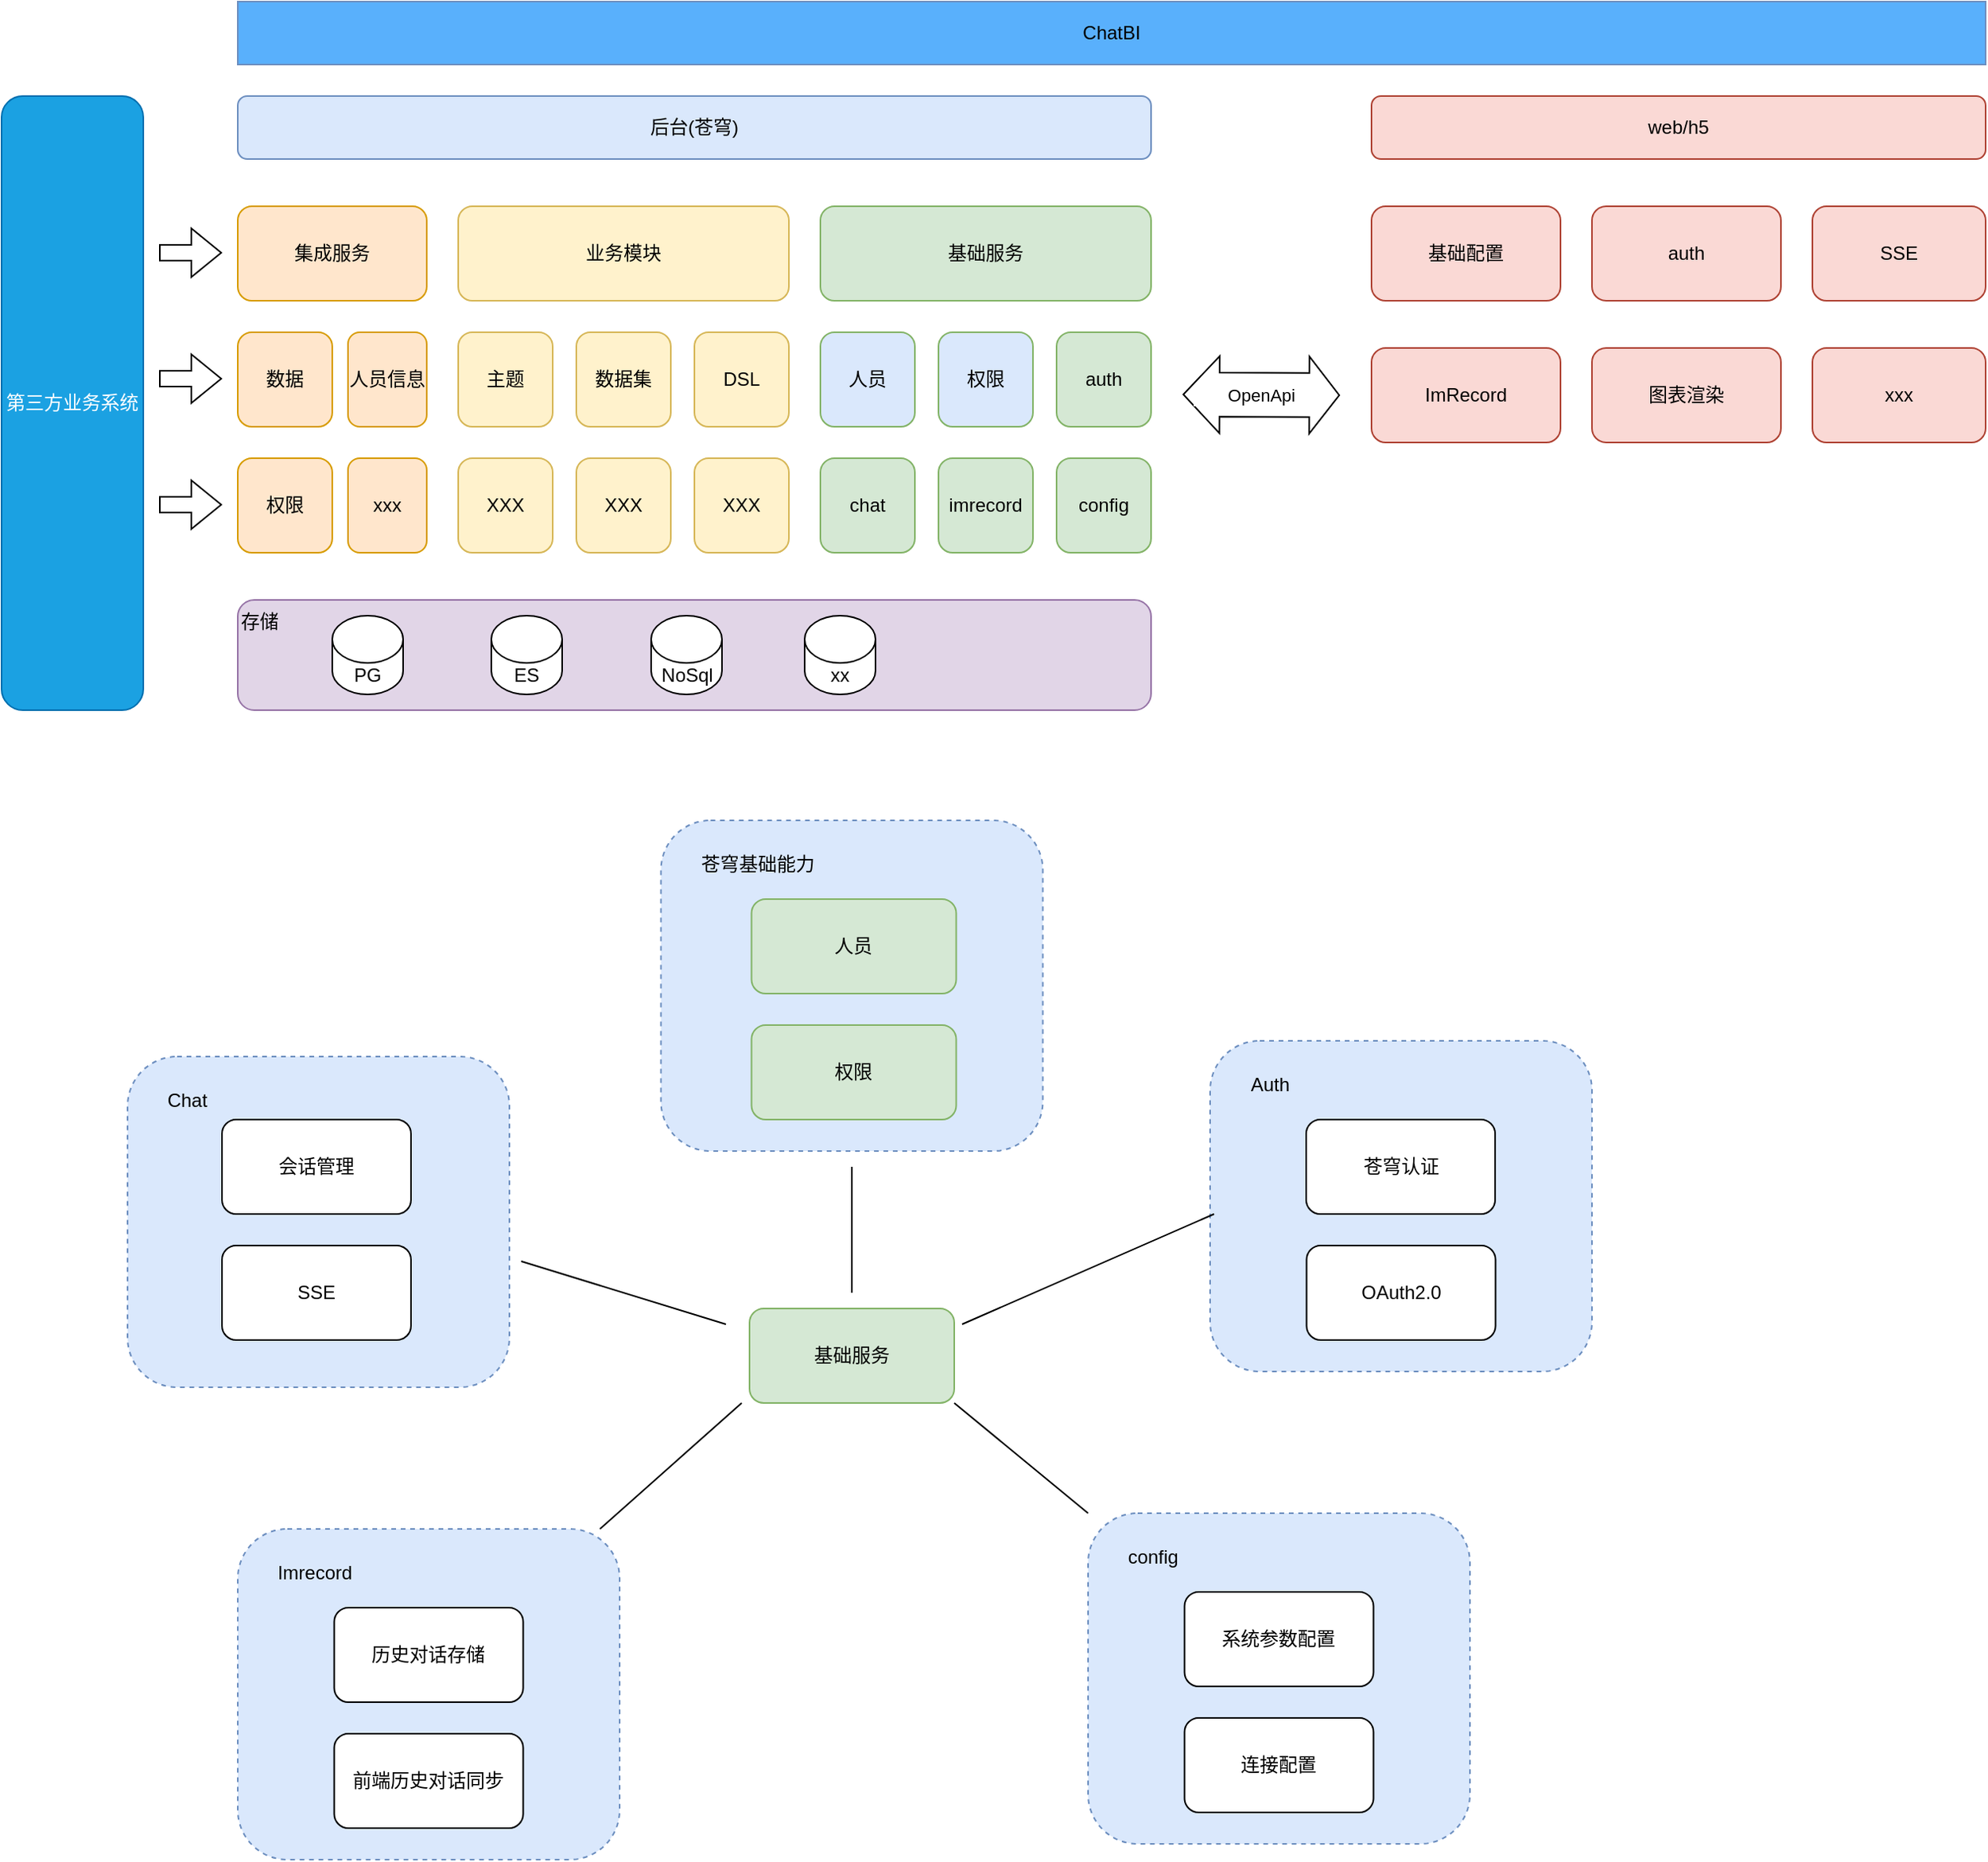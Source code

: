 <mxfile version="27.0.3">
  <diagram id="wFE0QG_FPsp0jaGvCLVb" name="Page-1">
    <mxGraphModel dx="2276" dy="769" grid="1" gridSize="10" guides="1" tooltips="1" connect="1" arrows="1" fold="1" page="1" pageScale="1" pageWidth="850" pageHeight="1100" math="0" shadow="0">
      <root>
        <mxCell id="0" />
        <mxCell id="1" parent="0" />
        <mxCell id="alHSipFoMdGwwCc6gNLb-1" value="ChatBI" style="rounded=0;whiteSpace=wrap;html=1;fillColor=#59B0FC;strokeColor=#6c8ebf;" vertex="1" parent="1">
          <mxGeometry x="-30" y="130" width="1110" height="40" as="geometry" />
        </mxCell>
        <mxCell id="alHSipFoMdGwwCc6gNLb-2" value="后台(苍穹)" style="rounded=1;whiteSpace=wrap;html=1;fillColor=#DAE8FC;strokeColor=#6c8ebf;" vertex="1" parent="1">
          <mxGeometry x="-30" y="190" width="580" height="40" as="geometry" />
        </mxCell>
        <mxCell id="alHSipFoMdGwwCc6gNLb-3" value="web/h5" style="rounded=1;whiteSpace=wrap;html=1;fillColor=#fad9d5;strokeColor=#ae4132;" vertex="1" parent="1">
          <mxGeometry x="690" y="190" width="390" height="40" as="geometry" />
        </mxCell>
        <mxCell id="alHSipFoMdGwwCc6gNLb-4" value="业务模块" style="rounded=1;whiteSpace=wrap;html=1;fillColor=#fff2cc;strokeColor=#d6b656;" vertex="1" parent="1">
          <mxGeometry x="110" y="260" width="210" height="60" as="geometry" />
        </mxCell>
        <mxCell id="alHSipFoMdGwwCc6gNLb-5" value="基础服务" style="rounded=1;whiteSpace=wrap;html=1;fillColor=#d5e8d4;strokeColor=#82b366;" vertex="1" parent="1">
          <mxGeometry x="340" y="260" width="210" height="60" as="geometry" />
        </mxCell>
        <mxCell id="alHSipFoMdGwwCc6gNLb-6" value="auth" style="rounded=1;whiteSpace=wrap;html=1;fillColor=#d5e8d4;strokeColor=#82b366;" vertex="1" parent="1">
          <mxGeometry x="490" y="340" width="60" height="60" as="geometry" />
        </mxCell>
        <mxCell id="alHSipFoMdGwwCc6gNLb-7" value="chat" style="rounded=1;whiteSpace=wrap;html=1;fillColor=#d5e8d4;strokeColor=#82b366;" vertex="1" parent="1">
          <mxGeometry x="340" y="420" width="60" height="60" as="geometry" />
        </mxCell>
        <mxCell id="alHSipFoMdGwwCc6gNLb-8" value="config" style="rounded=1;whiteSpace=wrap;html=1;fillColor=#d5e8d4;strokeColor=#82b366;" vertex="1" parent="1">
          <mxGeometry x="490" y="420" width="60" height="60" as="geometry" />
        </mxCell>
        <mxCell id="alHSipFoMdGwwCc6gNLb-10" value="imrecord" style="rounded=1;whiteSpace=wrap;html=1;fillColor=#d5e8d4;strokeColor=#82b366;" vertex="1" parent="1">
          <mxGeometry x="415" y="420" width="60" height="60" as="geometry" />
        </mxCell>
        <mxCell id="alHSipFoMdGwwCc6gNLb-11" value="主题" style="rounded=1;whiteSpace=wrap;html=1;fillColor=#fff2cc;strokeColor=#d6b656;" vertex="1" parent="1">
          <mxGeometry x="110" y="340" width="60" height="60" as="geometry" />
        </mxCell>
        <mxCell id="alHSipFoMdGwwCc6gNLb-12" value="数据集" style="rounded=1;whiteSpace=wrap;html=1;fillColor=#fff2cc;strokeColor=#d6b656;" vertex="1" parent="1">
          <mxGeometry x="185" y="340" width="60" height="60" as="geometry" />
        </mxCell>
        <mxCell id="alHSipFoMdGwwCc6gNLb-15" value="存储" style="rounded=1;whiteSpace=wrap;html=1;align=left;verticalAlign=top;fillColor=#e1d5e7;strokeColor=#9673a6;" vertex="1" parent="1">
          <mxGeometry x="-30" y="510" width="580" height="70" as="geometry" />
        </mxCell>
        <mxCell id="alHSipFoMdGwwCc6gNLb-17" value="DSL" style="rounded=1;whiteSpace=wrap;html=1;fillColor=#fff2cc;strokeColor=#d6b656;" vertex="1" parent="1">
          <mxGeometry x="260" y="340" width="60" height="60" as="geometry" />
        </mxCell>
        <mxCell id="alHSipFoMdGwwCc6gNLb-18" value="XXX" style="rounded=1;whiteSpace=wrap;html=1;fillColor=#fff2cc;strokeColor=#d6b656;" vertex="1" parent="1">
          <mxGeometry x="110" y="420" width="60" height="60" as="geometry" />
        </mxCell>
        <mxCell id="alHSipFoMdGwwCc6gNLb-19" value="XXX" style="rounded=1;whiteSpace=wrap;html=1;fillColor=#fff2cc;strokeColor=#d6b656;" vertex="1" parent="1">
          <mxGeometry x="260" y="420" width="60" height="60" as="geometry" />
        </mxCell>
        <mxCell id="alHSipFoMdGwwCc6gNLb-20" value="XXX" style="rounded=1;whiteSpace=wrap;html=1;fillColor=#fff2cc;strokeColor=#d6b656;" vertex="1" parent="1">
          <mxGeometry x="185" y="420" width="60" height="60" as="geometry" />
        </mxCell>
        <mxCell id="alHSipFoMdGwwCc6gNLb-21" value="第三方业务系统" style="rounded=1;whiteSpace=wrap;html=1;fillColor=#1ba1e2;fontColor=#ffffff;strokeColor=#006EAF;" vertex="1" parent="1">
          <mxGeometry x="-180" y="190" width="90" height="390" as="geometry" />
        </mxCell>
        <mxCell id="alHSipFoMdGwwCc6gNLb-22" value="集成服务" style="rounded=1;whiteSpace=wrap;html=1;fillColor=#ffe6cc;strokeColor=#d79b00;" vertex="1" parent="1">
          <mxGeometry x="-30" y="260" width="120" height="60" as="geometry" />
        </mxCell>
        <mxCell id="alHSipFoMdGwwCc6gNLb-23" value="" style="shape=flexArrow;endArrow=classic;html=1;rounded=0;" edge="1" parent="1">
          <mxGeometry width="50" height="50" relative="1" as="geometry">
            <mxPoint x="-80" y="289.5" as="sourcePoint" />
            <mxPoint x="-40" y="289.5" as="targetPoint" />
          </mxGeometry>
        </mxCell>
        <mxCell id="alHSipFoMdGwwCc6gNLb-24" value="数据" style="rounded=1;whiteSpace=wrap;html=1;fillColor=#ffe6cc;strokeColor=#d79b00;" vertex="1" parent="1">
          <mxGeometry x="-30" y="340" width="60" height="60" as="geometry" />
        </mxCell>
        <mxCell id="alHSipFoMdGwwCc6gNLb-25" value="人员信息" style="rounded=1;whiteSpace=wrap;html=1;fillColor=#ffe6cc;strokeColor=#d79b00;" vertex="1" parent="1">
          <mxGeometry x="40" y="340" width="50" height="60" as="geometry" />
        </mxCell>
        <mxCell id="alHSipFoMdGwwCc6gNLb-26" value="权限" style="rounded=1;whiteSpace=wrap;html=1;fillColor=#ffe6cc;strokeColor=#d79b00;" vertex="1" parent="1">
          <mxGeometry x="-30" y="420" width="60" height="60" as="geometry" />
        </mxCell>
        <mxCell id="alHSipFoMdGwwCc6gNLb-27" value="xxx" style="rounded=1;whiteSpace=wrap;html=1;fillColor=#ffe6cc;strokeColor=#d79b00;" vertex="1" parent="1">
          <mxGeometry x="40" y="420" width="50" height="60" as="geometry" />
        </mxCell>
        <mxCell id="alHSipFoMdGwwCc6gNLb-28" value="" style="shape=flexArrow;endArrow=classic;html=1;rounded=0;" edge="1" parent="1">
          <mxGeometry width="50" height="50" relative="1" as="geometry">
            <mxPoint x="-80" y="369.5" as="sourcePoint" />
            <mxPoint x="-40" y="369.5" as="targetPoint" />
          </mxGeometry>
        </mxCell>
        <mxCell id="alHSipFoMdGwwCc6gNLb-29" value="" style="shape=flexArrow;endArrow=classic;html=1;rounded=0;" edge="1" parent="1">
          <mxGeometry width="50" height="50" relative="1" as="geometry">
            <mxPoint x="-80" y="449.5" as="sourcePoint" />
            <mxPoint x="-40" y="449.5" as="targetPoint" />
          </mxGeometry>
        </mxCell>
        <mxCell id="alHSipFoMdGwwCc6gNLb-30" value="PG" style="shape=cylinder3;whiteSpace=wrap;html=1;boundedLbl=1;backgroundOutline=1;size=15;" vertex="1" parent="1">
          <mxGeometry x="30" y="520" width="45" height="50" as="geometry" />
        </mxCell>
        <mxCell id="alHSipFoMdGwwCc6gNLb-31" value="NoSql" style="shape=cylinder3;whiteSpace=wrap;html=1;boundedLbl=1;backgroundOutline=1;size=15;" vertex="1" parent="1">
          <mxGeometry x="232.5" y="520" width="45" height="50" as="geometry" />
        </mxCell>
        <mxCell id="alHSipFoMdGwwCc6gNLb-32" value="ES" style="shape=cylinder3;whiteSpace=wrap;html=1;boundedLbl=1;backgroundOutline=1;size=15;" vertex="1" parent="1">
          <mxGeometry x="131" y="520" width="45" height="50" as="geometry" />
        </mxCell>
        <mxCell id="alHSipFoMdGwwCc6gNLb-33" value="xx" style="shape=cylinder3;whiteSpace=wrap;html=1;boundedLbl=1;backgroundOutline=1;size=15;" vertex="1" parent="1">
          <mxGeometry x="330" y="520" width="45" height="50" as="geometry" />
        </mxCell>
        <mxCell id="alHSipFoMdGwwCc6gNLb-34" value="人员" style="rounded=1;whiteSpace=wrap;html=1;fillColor=#DAE8FC;strokeColor=#82b366;" vertex="1" parent="1">
          <mxGeometry x="340" y="340" width="60" height="60" as="geometry" />
        </mxCell>
        <mxCell id="alHSipFoMdGwwCc6gNLb-35" value="权限" style="rounded=1;whiteSpace=wrap;html=1;fillColor=#DAE8FC;strokeColor=#82b366;" vertex="1" parent="1">
          <mxGeometry x="415" y="340" width="60" height="60" as="geometry" />
        </mxCell>
        <mxCell id="alHSipFoMdGwwCc6gNLb-37" value="" style="shape=flexArrow;endArrow=classic;startArrow=classic;html=1;rounded=0;width=28;startSize=7.33;" edge="1" parent="1">
          <mxGeometry width="100" height="100" relative="1" as="geometry">
            <mxPoint x="570" y="379.5" as="sourcePoint" />
            <mxPoint x="670" y="380" as="targetPoint" />
          </mxGeometry>
        </mxCell>
        <mxCell id="alHSipFoMdGwwCc6gNLb-39" value="&amp;nbsp; &amp;nbsp; &amp;nbsp; &amp;nbsp;OpenApi" style="edgeLabel;html=1;align=center;verticalAlign=middle;resizable=0;points=[];" vertex="1" connectable="0" parent="alHSipFoMdGwwCc6gNLb-37">
          <mxGeometry x="-0.218" relative="1" as="geometry">
            <mxPoint as="offset" />
          </mxGeometry>
        </mxCell>
        <mxCell id="alHSipFoMdGwwCc6gNLb-40" value="auth" style="rounded=1;whiteSpace=wrap;html=1;fillColor=#fad9d5;strokeColor=#ae4132;" vertex="1" parent="1">
          <mxGeometry x="830" y="260" width="120" height="60" as="geometry" />
        </mxCell>
        <mxCell id="alHSipFoMdGwwCc6gNLb-41" value="SSE" style="rounded=1;whiteSpace=wrap;html=1;fillColor=#fad9d5;strokeColor=#ae4132;" vertex="1" parent="1">
          <mxGeometry x="970" y="260" width="110" height="60" as="geometry" />
        </mxCell>
        <mxCell id="alHSipFoMdGwwCc6gNLb-42" value="ImRecord" style="rounded=1;whiteSpace=wrap;html=1;fillColor=#fad9d5;strokeColor=#ae4132;" vertex="1" parent="1">
          <mxGeometry x="690" y="350" width="120" height="60" as="geometry" />
        </mxCell>
        <mxCell id="alHSipFoMdGwwCc6gNLb-43" value="基础配置" style="rounded=1;whiteSpace=wrap;html=1;fillColor=#fad9d5;strokeColor=#ae4132;" vertex="1" parent="1">
          <mxGeometry x="690" y="260" width="120" height="60" as="geometry" />
        </mxCell>
        <mxCell id="alHSipFoMdGwwCc6gNLb-44" value="图表渲染" style="rounded=1;whiteSpace=wrap;html=1;fillColor=#fad9d5;strokeColor=#ae4132;" vertex="1" parent="1">
          <mxGeometry x="830" y="350" width="120" height="60" as="geometry" />
        </mxCell>
        <mxCell id="alHSipFoMdGwwCc6gNLb-45" value="xxx" style="rounded=1;whiteSpace=wrap;html=1;fillColor=#fad9d5;strokeColor=#ae4132;" vertex="1" parent="1">
          <mxGeometry x="970" y="350" width="110" height="60" as="geometry" />
        </mxCell>
        <mxCell id="alHSipFoMdGwwCc6gNLb-46" value="基础服务" style="rounded=1;whiteSpace=wrap;html=1;fillColor=#d5e8d4;strokeColor=#82b366;" vertex="1" parent="1">
          <mxGeometry x="295" y="960" width="130" height="60" as="geometry" />
        </mxCell>
        <mxCell id="alHSipFoMdGwwCc6gNLb-60" value="&amp;nbsp; &amp;nbsp; &amp;nbsp; &amp;nbsp;&lt;div&gt;&amp;nbsp; &amp;nbsp; &amp;nbsp; &amp;nbsp;Imrecord&lt;/div&gt;" style="rounded=1;whiteSpace=wrap;html=1;dashed=1;align=left;verticalAlign=top;fillColor=#dae8fc;strokeColor=#6c8ebf;" vertex="1" parent="1">
          <mxGeometry x="-30" y="1100" width="242.5" height="210" as="geometry" />
        </mxCell>
        <mxCell id="alHSipFoMdGwwCc6gNLb-61" value="" style="group" vertex="1" connectable="0" parent="1">
          <mxGeometry x="238.75" y="650" width="242.5" height="210" as="geometry" />
        </mxCell>
        <mxCell id="alHSipFoMdGwwCc6gNLb-49" value="&amp;nbsp; &amp;nbsp; &amp;nbsp; &amp;nbsp;&lt;div&gt;&amp;nbsp; &amp;nbsp; &amp;nbsp; &amp;nbsp;苍穹基础能力&lt;/div&gt;" style="rounded=1;whiteSpace=wrap;html=1;dashed=1;align=left;verticalAlign=top;fillColor=#dae8fc;strokeColor=#6c8ebf;movable=1;resizable=1;rotatable=1;deletable=1;editable=1;locked=0;connectable=1;" vertex="1" parent="alHSipFoMdGwwCc6gNLb-61">
          <mxGeometry width="242.5" height="210" as="geometry" />
        </mxCell>
        <mxCell id="alHSipFoMdGwwCc6gNLb-47" value="人员" style="rounded=1;whiteSpace=wrap;html=1;fillColor=#d5e8d4;strokeColor=#82b366;movable=0;resizable=0;rotatable=0;deletable=0;editable=0;locked=1;connectable=0;" vertex="1" parent="alHSipFoMdGwwCc6gNLb-61">
          <mxGeometry x="57.5" y="50" width="130" height="60" as="geometry" />
        </mxCell>
        <mxCell id="alHSipFoMdGwwCc6gNLb-48" value="权限" style="rounded=1;whiteSpace=wrap;html=1;fillColor=#d5e8d4;strokeColor=#82b366;movable=0;resizable=0;rotatable=0;deletable=0;editable=0;locked=1;connectable=0;" vertex="1" parent="alHSipFoMdGwwCc6gNLb-61">
          <mxGeometry x="57.5" y="130" width="130" height="60" as="geometry" />
        </mxCell>
        <mxCell id="alHSipFoMdGwwCc6gNLb-62" value="" style="group" vertex="1" connectable="0" parent="1">
          <mxGeometry x="587.5" y="790" width="242.5" height="210" as="geometry" />
        </mxCell>
        <mxCell id="alHSipFoMdGwwCc6gNLb-53" value="&amp;nbsp; &amp;nbsp; &amp;nbsp; &amp;nbsp;&lt;div&gt;&amp;nbsp; &amp;nbsp; &amp;nbsp; &amp;nbsp;Auth&lt;/div&gt;" style="rounded=1;whiteSpace=wrap;html=1;dashed=1;align=left;verticalAlign=top;fillColor=#dae8fc;strokeColor=#6c8ebf;" vertex="1" parent="alHSipFoMdGwwCc6gNLb-62">
          <mxGeometry width="242.5" height="210" as="geometry" />
        </mxCell>
        <mxCell id="alHSipFoMdGwwCc6gNLb-54" value="苍穹认证" style="rounded=1;whiteSpace=wrap;html=1;" vertex="1" parent="alHSipFoMdGwwCc6gNLb-62">
          <mxGeometry x="61" y="50" width="120" height="60" as="geometry" />
        </mxCell>
        <mxCell id="alHSipFoMdGwwCc6gNLb-55" value="OAuth2.0" style="rounded=1;whiteSpace=wrap;html=1;" vertex="1" parent="alHSipFoMdGwwCc6gNLb-62">
          <mxGeometry x="61.25" y="130" width="120" height="60" as="geometry" />
        </mxCell>
        <mxCell id="alHSipFoMdGwwCc6gNLb-63" value="" style="group" vertex="1" connectable="0" parent="1">
          <mxGeometry x="-100" y="800" width="242.5" height="210" as="geometry" />
        </mxCell>
        <mxCell id="alHSipFoMdGwwCc6gNLb-56" value="&amp;nbsp; &amp;nbsp; &amp;nbsp; &amp;nbsp;&lt;div&gt;&amp;nbsp; &amp;nbsp; &amp;nbsp; &amp;nbsp;Chat&lt;/div&gt;" style="rounded=1;whiteSpace=wrap;html=1;dashed=1;align=left;verticalAlign=top;fillColor=#dae8fc;strokeColor=#6c8ebf;" vertex="1" parent="alHSipFoMdGwwCc6gNLb-63">
          <mxGeometry width="242.5" height="210" as="geometry" />
        </mxCell>
        <mxCell id="alHSipFoMdGwwCc6gNLb-57" value="会话管理" style="rounded=1;whiteSpace=wrap;html=1;" vertex="1" parent="alHSipFoMdGwwCc6gNLb-63">
          <mxGeometry x="60" y="40" width="120" height="60" as="geometry" />
        </mxCell>
        <mxCell id="alHSipFoMdGwwCc6gNLb-58" value="SSE" style="rounded=1;whiteSpace=wrap;html=1;" vertex="1" parent="alHSipFoMdGwwCc6gNLb-63">
          <mxGeometry x="60" y="120" width="120" height="60" as="geometry" />
        </mxCell>
        <mxCell id="alHSipFoMdGwwCc6gNLb-65" value="&amp;nbsp; &amp;nbsp; &amp;nbsp; &amp;nbsp;&lt;div&gt;&amp;nbsp; &amp;nbsp; &amp;nbsp; &amp;nbsp;config&lt;/div&gt;" style="rounded=1;whiteSpace=wrap;html=1;dashed=1;align=left;verticalAlign=top;fillColor=#dae8fc;strokeColor=#6c8ebf;" vertex="1" parent="1">
          <mxGeometry x="510" y="1090" width="242.5" height="210" as="geometry" />
        </mxCell>
        <mxCell id="alHSipFoMdGwwCc6gNLb-70" value="历史对话存储" style="rounded=1;whiteSpace=wrap;html=1;" vertex="1" parent="1">
          <mxGeometry x="31.25" y="1150" width="120" height="60" as="geometry" />
        </mxCell>
        <mxCell id="alHSipFoMdGwwCc6gNLb-71" value="前端历史对话同步" style="rounded=1;whiteSpace=wrap;html=1;" vertex="1" parent="1">
          <mxGeometry x="31.25" y="1230" width="120" height="60" as="geometry" />
        </mxCell>
        <mxCell id="alHSipFoMdGwwCc6gNLb-72" value="系统参数配置" style="rounded=1;whiteSpace=wrap;html=1;" vertex="1" parent="1">
          <mxGeometry x="571.25" y="1140" width="120" height="60" as="geometry" />
        </mxCell>
        <mxCell id="alHSipFoMdGwwCc6gNLb-73" value="连接配置" style="rounded=1;whiteSpace=wrap;html=1;" vertex="1" parent="1">
          <mxGeometry x="571.25" y="1220" width="120" height="60" as="geometry" />
        </mxCell>
        <mxCell id="alHSipFoMdGwwCc6gNLb-74" value="" style="endArrow=none;html=1;rounded=0;" edge="1" parent="1">
          <mxGeometry width="50" height="50" relative="1" as="geometry">
            <mxPoint x="430" y="970" as="sourcePoint" />
            <mxPoint x="590" y="900" as="targetPoint" />
          </mxGeometry>
        </mxCell>
        <mxCell id="alHSipFoMdGwwCc6gNLb-75" value="" style="endArrow=none;html=1;rounded=0;entryX=0;entryY=0;entryDx=0;entryDy=0;exitX=0.75;exitY=1;exitDx=0;exitDy=0;" edge="1" parent="1" target="alHSipFoMdGwwCc6gNLb-65">
          <mxGeometry width="50" height="50" relative="1" as="geometry">
            <mxPoint x="425" y="1020" as="sourcePoint" />
            <mxPoint x="542.5" y="1195" as="targetPoint" />
          </mxGeometry>
        </mxCell>
        <mxCell id="alHSipFoMdGwwCc6gNLb-77" value="" style="endArrow=none;html=1;rounded=0;exitX=0.75;exitY=1;exitDx=0;exitDy=0;" edge="1" parent="1">
          <mxGeometry width="50" height="50" relative="1" as="geometry">
            <mxPoint x="360" y="870" as="sourcePoint" />
            <mxPoint x="360" y="950" as="targetPoint" />
          </mxGeometry>
        </mxCell>
        <mxCell id="alHSipFoMdGwwCc6gNLb-78" value="" style="endArrow=none;html=1;rounded=0;" edge="1" parent="1">
          <mxGeometry width="50" height="50" relative="1" as="geometry">
            <mxPoint x="150" y="930" as="sourcePoint" />
            <mxPoint x="280" y="970" as="targetPoint" />
          </mxGeometry>
        </mxCell>
        <mxCell id="alHSipFoMdGwwCc6gNLb-79" value="" style="endArrow=none;html=1;rounded=0;" edge="1" parent="1">
          <mxGeometry width="50" height="50" relative="1" as="geometry">
            <mxPoint x="200" y="1100" as="sourcePoint" />
            <mxPoint x="290" y="1020" as="targetPoint" />
          </mxGeometry>
        </mxCell>
      </root>
    </mxGraphModel>
  </diagram>
</mxfile>
